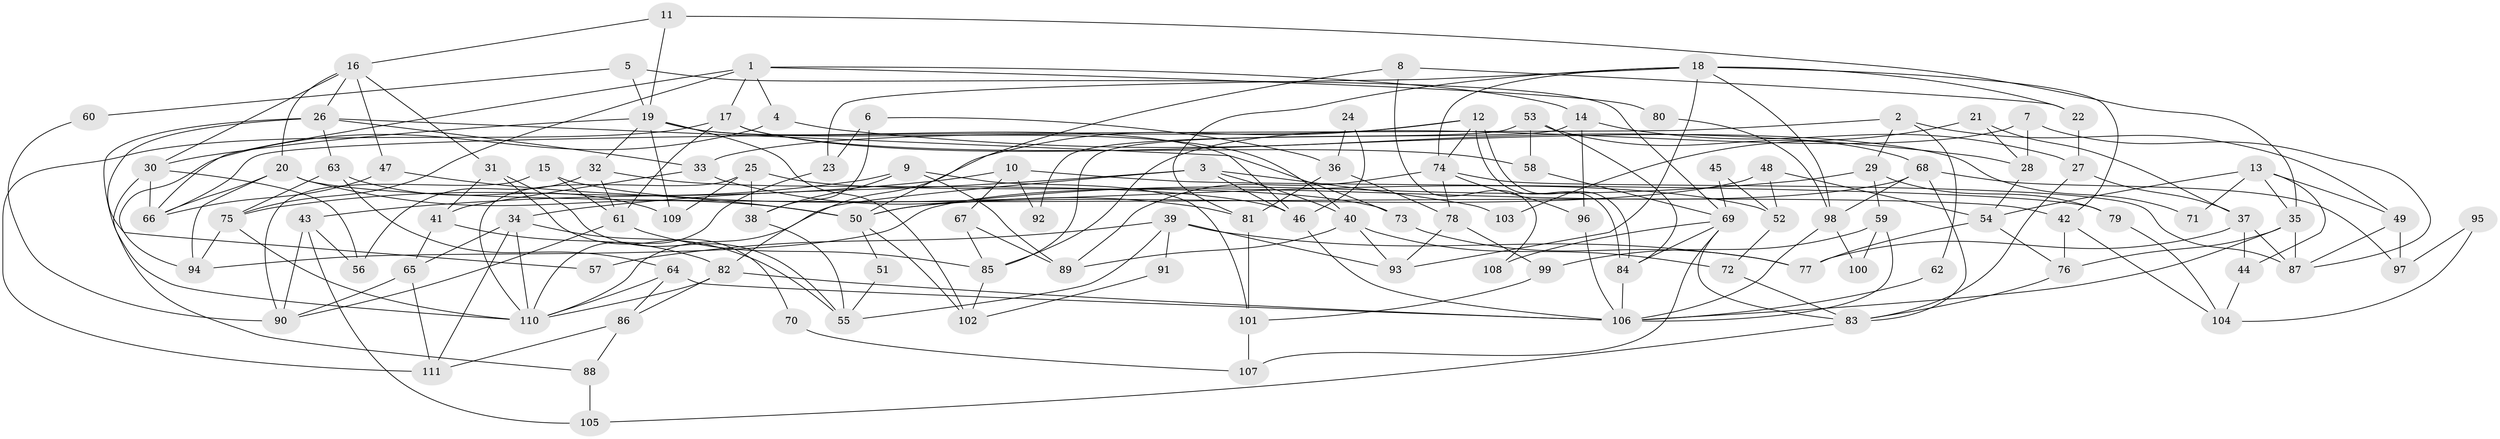 // Generated by graph-tools (version 1.1) at 2025/02/03/09/25 03:02:14]
// undirected, 111 vertices, 222 edges
graph export_dot {
graph [start="1"]
  node [color=gray90,style=filled];
  1;
  2;
  3;
  4;
  5;
  6;
  7;
  8;
  9;
  10;
  11;
  12;
  13;
  14;
  15;
  16;
  17;
  18;
  19;
  20;
  21;
  22;
  23;
  24;
  25;
  26;
  27;
  28;
  29;
  30;
  31;
  32;
  33;
  34;
  35;
  36;
  37;
  38;
  39;
  40;
  41;
  42;
  43;
  44;
  45;
  46;
  47;
  48;
  49;
  50;
  51;
  52;
  53;
  54;
  55;
  56;
  57;
  58;
  59;
  60;
  61;
  62;
  63;
  64;
  65;
  66;
  67;
  68;
  69;
  70;
  71;
  72;
  73;
  74;
  75;
  76;
  77;
  78;
  79;
  80;
  81;
  82;
  83;
  84;
  85;
  86;
  87;
  88;
  89;
  90;
  91;
  92;
  93;
  94;
  95;
  96;
  97;
  98;
  99;
  100;
  101;
  102;
  103;
  104;
  105;
  106;
  107;
  108;
  109;
  110;
  111;
  1 -- 75;
  1 -- 66;
  1 -- 4;
  1 -- 14;
  1 -- 17;
  1 -- 80;
  2 -- 29;
  2 -- 49;
  2 -- 62;
  2 -- 66;
  3 -- 34;
  3 -- 46;
  3 -- 40;
  3 -- 103;
  3 -- 110;
  4 -- 94;
  4 -- 28;
  5 -- 19;
  5 -- 69;
  5 -- 60;
  6 -- 23;
  6 -- 36;
  6 -- 38;
  7 -- 85;
  7 -- 28;
  7 -- 87;
  8 -- 22;
  8 -- 50;
  8 -- 108;
  9 -- 38;
  9 -- 75;
  9 -- 89;
  9 -- 101;
  10 -- 79;
  10 -- 67;
  10 -- 43;
  10 -- 92;
  11 -- 19;
  11 -- 16;
  11 -- 35;
  12 -- 84;
  12 -- 84;
  12 -- 74;
  12 -- 33;
  12 -- 82;
  13 -- 54;
  13 -- 35;
  13 -- 44;
  13 -- 49;
  13 -- 71;
  14 -- 96;
  14 -- 27;
  14 -- 85;
  15 -- 61;
  15 -- 90;
  15 -- 52;
  16 -- 20;
  16 -- 30;
  16 -- 26;
  16 -- 31;
  16 -- 47;
  17 -- 111;
  17 -- 58;
  17 -- 61;
  17 -- 71;
  18 -- 42;
  18 -- 98;
  18 -- 22;
  18 -- 23;
  18 -- 74;
  18 -- 81;
  18 -- 93;
  19 -- 30;
  19 -- 40;
  19 -- 32;
  19 -- 46;
  19 -- 102;
  19 -- 109;
  20 -- 66;
  20 -- 94;
  20 -- 42;
  20 -- 50;
  21 -- 37;
  21 -- 28;
  21 -- 103;
  22 -- 27;
  23 -- 110;
  24 -- 36;
  24 -- 46;
  25 -- 73;
  25 -- 110;
  25 -- 38;
  25 -- 109;
  26 -- 110;
  26 -- 33;
  26 -- 57;
  26 -- 63;
  26 -- 73;
  27 -- 83;
  27 -- 37;
  28 -- 54;
  29 -- 59;
  29 -- 50;
  29 -- 79;
  30 -- 66;
  30 -- 56;
  30 -- 88;
  31 -- 55;
  31 -- 41;
  31 -- 70;
  32 -- 46;
  32 -- 56;
  32 -- 61;
  33 -- 41;
  33 -- 81;
  34 -- 111;
  34 -- 110;
  34 -- 55;
  34 -- 65;
  35 -- 106;
  35 -- 76;
  35 -- 87;
  36 -- 81;
  36 -- 78;
  37 -- 87;
  37 -- 44;
  37 -- 77;
  38 -- 55;
  39 -- 55;
  39 -- 93;
  39 -- 57;
  39 -- 77;
  39 -- 91;
  40 -- 89;
  40 -- 72;
  40 -- 93;
  41 -- 65;
  41 -- 82;
  42 -- 76;
  42 -- 104;
  43 -- 90;
  43 -- 56;
  43 -- 105;
  44 -- 104;
  45 -- 52;
  45 -- 69;
  46 -- 106;
  47 -- 50;
  47 -- 66;
  48 -- 50;
  48 -- 52;
  48 -- 54;
  49 -- 87;
  49 -- 97;
  50 -- 102;
  50 -- 51;
  51 -- 55;
  52 -- 72;
  53 -- 84;
  53 -- 58;
  53 -- 68;
  53 -- 92;
  54 -- 77;
  54 -- 76;
  58 -- 69;
  59 -- 106;
  59 -- 99;
  59 -- 100;
  60 -- 90;
  61 -- 85;
  61 -- 90;
  62 -- 106;
  63 -- 109;
  63 -- 64;
  63 -- 75;
  64 -- 110;
  64 -- 86;
  64 -- 106;
  65 -- 90;
  65 -- 111;
  67 -- 85;
  67 -- 89;
  68 -- 83;
  68 -- 94;
  68 -- 97;
  68 -- 98;
  69 -- 84;
  69 -- 83;
  69 -- 107;
  69 -- 108;
  70 -- 107;
  72 -- 83;
  73 -- 77;
  74 -- 87;
  74 -- 78;
  74 -- 89;
  74 -- 96;
  75 -- 110;
  75 -- 94;
  76 -- 83;
  78 -- 93;
  78 -- 99;
  79 -- 104;
  80 -- 98;
  81 -- 101;
  82 -- 86;
  82 -- 106;
  82 -- 110;
  83 -- 105;
  84 -- 106;
  85 -- 102;
  86 -- 88;
  86 -- 111;
  88 -- 105;
  91 -- 102;
  95 -- 97;
  95 -- 104;
  96 -- 106;
  98 -- 106;
  98 -- 100;
  99 -- 101;
  101 -- 107;
}
